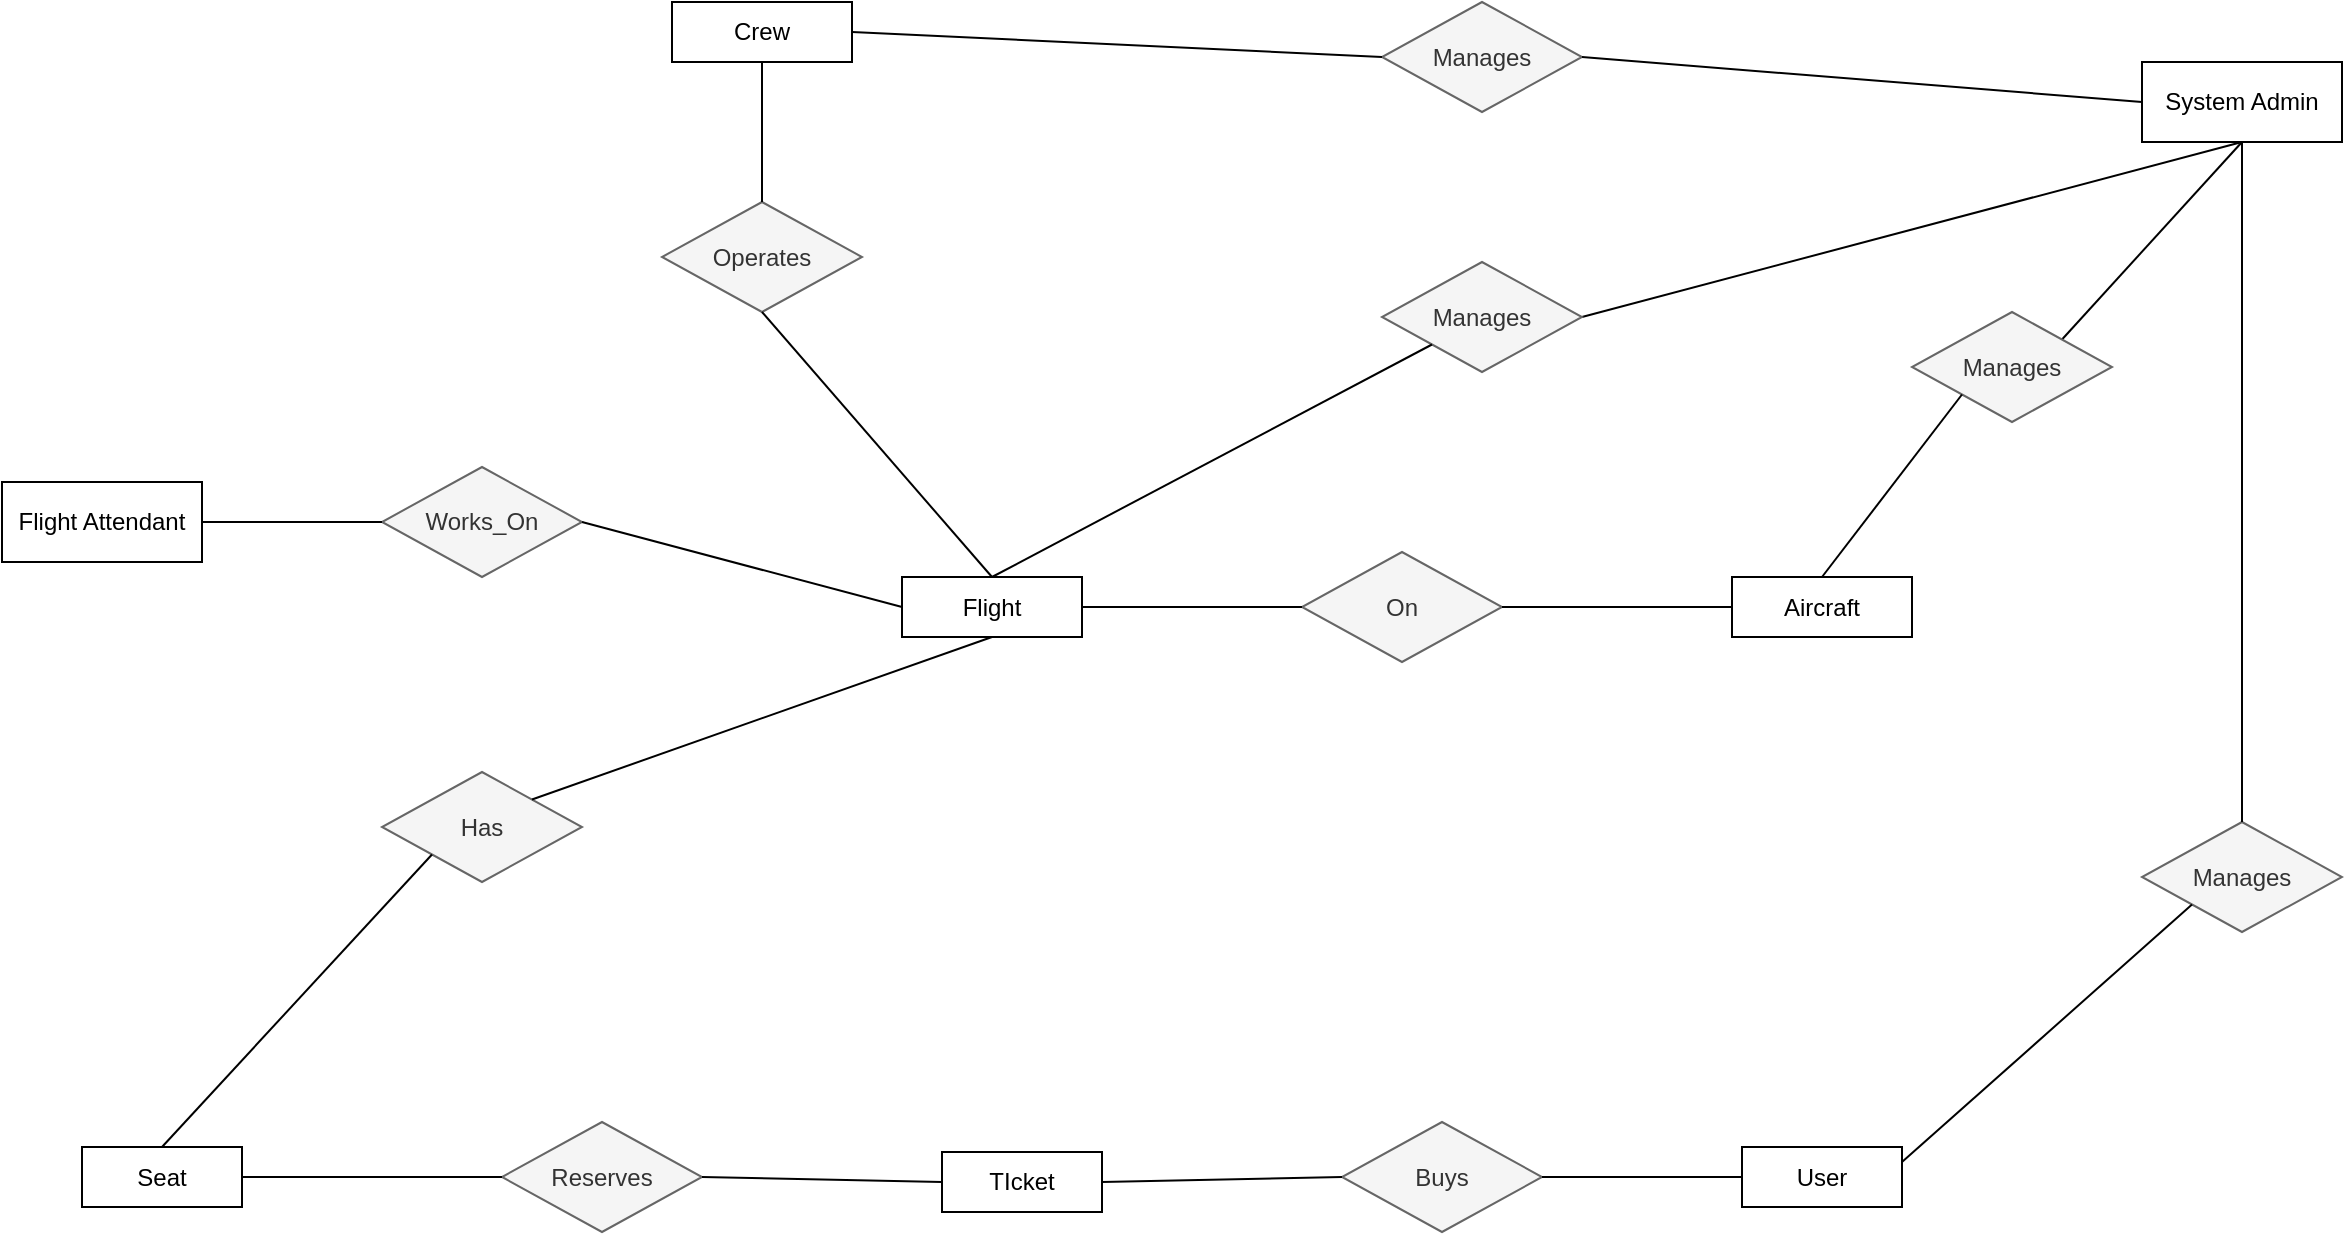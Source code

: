 <mxfile version="22.1.2" type="device">
  <diagram name="Page-1" id="wG-I_J7Hg1ZwuKvTdU-a">
    <mxGraphModel dx="1406" dy="927" grid="1" gridSize="10" guides="1" tooltips="1" connect="1" arrows="1" fold="1" page="1" pageScale="1" pageWidth="1100" pageHeight="850" math="0" shadow="0">
      <root>
        <mxCell id="0" />
        <mxCell id="1" parent="0" />
        <mxCell id="9zQdDdOwwxImIPviSrbJ-1" value="Flight" style="rounded=0;whiteSpace=wrap;html=1;" vertex="1" parent="1">
          <mxGeometry x="460" y="327.5" width="90" height="30" as="geometry" />
        </mxCell>
        <mxCell id="9zQdDdOwwxImIPviSrbJ-2" value="Aircraft" style="rounded=0;whiteSpace=wrap;html=1;" vertex="1" parent="1">
          <mxGeometry x="875" y="327.5" width="90" height="30" as="geometry" />
        </mxCell>
        <mxCell id="9zQdDdOwwxImIPviSrbJ-3" value="Seat" style="rounded=0;whiteSpace=wrap;html=1;" vertex="1" parent="1">
          <mxGeometry x="50" y="612.5" width="80" height="30" as="geometry" />
        </mxCell>
        <mxCell id="9zQdDdOwwxImIPviSrbJ-4" value="TIcket" style="rounded=0;whiteSpace=wrap;html=1;" vertex="1" parent="1">
          <mxGeometry x="480" y="615" width="80" height="30" as="geometry" />
        </mxCell>
        <mxCell id="9zQdDdOwwxImIPviSrbJ-5" value="User" style="rounded=0;whiteSpace=wrap;html=1;" vertex="1" parent="1">
          <mxGeometry x="880" y="612.5" width="80" height="30" as="geometry" />
        </mxCell>
        <mxCell id="9zQdDdOwwxImIPviSrbJ-6" value="System Admin" style="rounded=0;whiteSpace=wrap;html=1;" vertex="1" parent="1">
          <mxGeometry x="1080" y="70" width="100" height="40" as="geometry" />
        </mxCell>
        <mxCell id="9zQdDdOwwxImIPviSrbJ-7" value="Crew" style="rounded=0;whiteSpace=wrap;html=1;" vertex="1" parent="1">
          <mxGeometry x="345" y="40" width="90" height="30" as="geometry" />
        </mxCell>
        <mxCell id="9zQdDdOwwxImIPviSrbJ-8" value="Flight Attendant" style="rounded=0;whiteSpace=wrap;html=1;" vertex="1" parent="1">
          <mxGeometry x="10" y="280" width="100" height="40" as="geometry" />
        </mxCell>
        <mxCell id="9zQdDdOwwxImIPviSrbJ-9" value="Has" style="rhombus;whiteSpace=wrap;html=1;fillColor=#f5f5f5;fontColor=#333333;strokeColor=#666666;" vertex="1" parent="1">
          <mxGeometry x="200" y="425" width="100" height="55" as="geometry" />
        </mxCell>
        <mxCell id="9zQdDdOwwxImIPviSrbJ-10" value="Reserves" style="rhombus;whiteSpace=wrap;html=1;fillColor=#f5f5f5;fontColor=#333333;strokeColor=#666666;" vertex="1" parent="1">
          <mxGeometry x="260" y="600" width="100" height="55" as="geometry" />
        </mxCell>
        <mxCell id="9zQdDdOwwxImIPviSrbJ-11" value="Buys" style="rhombus;whiteSpace=wrap;html=1;fillColor=#f5f5f5;fontColor=#333333;strokeColor=#666666;" vertex="1" parent="1">
          <mxGeometry x="680" y="600" width="100" height="55" as="geometry" />
        </mxCell>
        <mxCell id="9zQdDdOwwxImIPviSrbJ-12" value="On" style="rhombus;whiteSpace=wrap;html=1;fillColor=#f5f5f5;fontColor=#333333;strokeColor=#666666;" vertex="1" parent="1">
          <mxGeometry x="660" y="315" width="100" height="55" as="geometry" />
        </mxCell>
        <mxCell id="9zQdDdOwwxImIPviSrbJ-13" value="Works_On" style="rhombus;whiteSpace=wrap;html=1;fillColor=#f5f5f5;fontColor=#333333;strokeColor=#666666;" vertex="1" parent="1">
          <mxGeometry x="200" y="272.5" width="100" height="55" as="geometry" />
        </mxCell>
        <mxCell id="9zQdDdOwwxImIPviSrbJ-14" value="Operates" style="rhombus;whiteSpace=wrap;html=1;fillColor=#f5f5f5;fontColor=#333333;strokeColor=#666666;" vertex="1" parent="1">
          <mxGeometry x="340" y="140" width="100" height="55" as="geometry" />
        </mxCell>
        <mxCell id="9zQdDdOwwxImIPviSrbJ-15" value="" style="endArrow=none;html=1;rounded=0;entryX=0.5;entryY=1;entryDx=0;entryDy=0;exitX=1;exitY=0.5;exitDx=0;exitDy=0;" edge="1" parent="1" source="9zQdDdOwwxImIPviSrbJ-16" target="9zQdDdOwwxImIPviSrbJ-6">
          <mxGeometry width="50" height="50" relative="1" as="geometry">
            <mxPoint x="930" y="140" as="sourcePoint" />
            <mxPoint x="600" y="490" as="targetPoint" />
          </mxGeometry>
        </mxCell>
        <mxCell id="9zQdDdOwwxImIPviSrbJ-16" value="Manages" style="rhombus;whiteSpace=wrap;html=1;fillColor=#f5f5f5;fontColor=#333333;strokeColor=#666666;" vertex="1" parent="1">
          <mxGeometry x="700" y="170" width="100" height="55" as="geometry" />
        </mxCell>
        <mxCell id="9zQdDdOwwxImIPviSrbJ-17" value="" style="endArrow=none;html=1;rounded=0;entryX=0.5;entryY=0;entryDx=0;entryDy=0;exitX=0;exitY=1;exitDx=0;exitDy=0;" edge="1" parent="1" source="9zQdDdOwwxImIPviSrbJ-16" target="9zQdDdOwwxImIPviSrbJ-1">
          <mxGeometry width="50" height="50" relative="1" as="geometry">
            <mxPoint x="755" y="154" as="sourcePoint" />
            <mxPoint x="1140" y="120" as="targetPoint" />
          </mxGeometry>
        </mxCell>
        <mxCell id="9zQdDdOwwxImIPviSrbJ-18" value="" style="endArrow=none;html=1;rounded=0;entryX=0;entryY=0.5;entryDx=0;entryDy=0;exitX=1;exitY=0.5;exitDx=0;exitDy=0;" edge="1" parent="1" source="9zQdDdOwwxImIPviSrbJ-1" target="9zQdDdOwwxImIPviSrbJ-12">
          <mxGeometry width="50" height="50" relative="1" as="geometry">
            <mxPoint x="765" y="164" as="sourcePoint" />
            <mxPoint x="1150" y="130" as="targetPoint" />
          </mxGeometry>
        </mxCell>
        <mxCell id="9zQdDdOwwxImIPviSrbJ-19" value="" style="endArrow=none;html=1;rounded=0;entryX=0;entryY=0.5;entryDx=0;entryDy=0;exitX=1;exitY=0.5;exitDx=0;exitDy=0;" edge="1" parent="1" source="9zQdDdOwwxImIPviSrbJ-12" target="9zQdDdOwwxImIPviSrbJ-2">
          <mxGeometry width="50" height="50" relative="1" as="geometry">
            <mxPoint x="720" y="280" as="sourcePoint" />
            <mxPoint x="840" y="280" as="targetPoint" />
          </mxGeometry>
        </mxCell>
        <mxCell id="9zQdDdOwwxImIPviSrbJ-20" value="" style="endArrow=none;html=1;rounded=0;exitX=0.5;exitY=1;exitDx=0;exitDy=0;entryX=1;entryY=0;entryDx=0;entryDy=0;" edge="1" parent="1" source="9zQdDdOwwxImIPviSrbJ-6" target="9zQdDdOwwxImIPviSrbJ-21">
          <mxGeometry width="50" height="50" relative="1" as="geometry">
            <mxPoint x="520" y="320" as="sourcePoint" />
            <mxPoint x="1020" y="190" as="targetPoint" />
          </mxGeometry>
        </mxCell>
        <mxCell id="9zQdDdOwwxImIPviSrbJ-21" value="Manages" style="rhombus;whiteSpace=wrap;html=1;fillColor=#f5f5f5;fontColor=#333333;strokeColor=#666666;" vertex="1" parent="1">
          <mxGeometry x="965" y="195" width="100" height="55" as="geometry" />
        </mxCell>
        <mxCell id="9zQdDdOwwxImIPviSrbJ-22" value="" style="endArrow=none;html=1;rounded=0;entryX=0.5;entryY=0;entryDx=0;entryDy=0;exitX=0;exitY=1;exitDx=0;exitDy=0;" edge="1" parent="1" source="9zQdDdOwwxImIPviSrbJ-21" target="9zQdDdOwwxImIPviSrbJ-2">
          <mxGeometry width="50" height="50" relative="1" as="geometry">
            <mxPoint x="930" y="240" as="sourcePoint" />
            <mxPoint x="1035" y="199" as="targetPoint" />
          </mxGeometry>
        </mxCell>
        <mxCell id="9zQdDdOwwxImIPviSrbJ-23" value="Manages" style="rhombus;whiteSpace=wrap;html=1;fillColor=#f5f5f5;fontColor=#333333;strokeColor=#666666;" vertex="1" parent="1">
          <mxGeometry x="1080" y="450" width="100" height="55" as="geometry" />
        </mxCell>
        <mxCell id="9zQdDdOwwxImIPviSrbJ-24" value="" style="endArrow=none;html=1;rounded=0;entryX=0.5;entryY=0;entryDx=0;entryDy=0;exitX=0.5;exitY=1;exitDx=0;exitDy=0;" edge="1" parent="1" source="9zQdDdOwwxImIPviSrbJ-6" target="9zQdDdOwwxImIPviSrbJ-23">
          <mxGeometry width="50" height="50" relative="1" as="geometry">
            <mxPoint x="1150" y="140" as="sourcePoint" />
            <mxPoint x="1035" y="199" as="targetPoint" />
          </mxGeometry>
        </mxCell>
        <mxCell id="9zQdDdOwwxImIPviSrbJ-25" value="" style="endArrow=none;html=1;rounded=0;entryX=1;entryY=0.25;entryDx=0;entryDy=0;exitX=0;exitY=1;exitDx=0;exitDy=0;" edge="1" parent="1" source="9zQdDdOwwxImIPviSrbJ-23" target="9zQdDdOwwxImIPviSrbJ-5">
          <mxGeometry width="50" height="50" relative="1" as="geometry">
            <mxPoint x="1140" y="120" as="sourcePoint" />
            <mxPoint x="1110" y="460" as="targetPoint" />
          </mxGeometry>
        </mxCell>
        <mxCell id="9zQdDdOwwxImIPviSrbJ-27" value="" style="endArrow=none;html=1;rounded=0;entryX=0;entryY=0.5;entryDx=0;entryDy=0;exitX=1;exitY=0.5;exitDx=0;exitDy=0;" edge="1" parent="1" source="9zQdDdOwwxImIPviSrbJ-11" target="9zQdDdOwwxImIPviSrbJ-5">
          <mxGeometry width="50" height="50" relative="1" as="geometry">
            <mxPoint x="730" y="310" as="sourcePoint" />
            <mxPoint x="850" y="310" as="targetPoint" />
          </mxGeometry>
        </mxCell>
        <mxCell id="9zQdDdOwwxImIPviSrbJ-28" value="" style="endArrow=none;html=1;rounded=0;entryX=0;entryY=0.5;entryDx=0;entryDy=0;exitX=1;exitY=0.5;exitDx=0;exitDy=0;" edge="1" parent="1" source="9zQdDdOwwxImIPviSrbJ-4" target="9zQdDdOwwxImIPviSrbJ-11">
          <mxGeometry width="50" height="50" relative="1" as="geometry">
            <mxPoint x="790" y="638" as="sourcePoint" />
            <mxPoint x="890" y="638" as="targetPoint" />
          </mxGeometry>
        </mxCell>
        <mxCell id="9zQdDdOwwxImIPviSrbJ-29" value="" style="endArrow=none;html=1;rounded=0;entryX=0;entryY=0.5;entryDx=0;entryDy=0;exitX=1;exitY=0.5;exitDx=0;exitDy=0;" edge="1" parent="1" source="9zQdDdOwwxImIPviSrbJ-10" target="9zQdDdOwwxImIPviSrbJ-4">
          <mxGeometry width="50" height="50" relative="1" as="geometry">
            <mxPoint x="800" y="648" as="sourcePoint" />
            <mxPoint x="900" y="648" as="targetPoint" />
          </mxGeometry>
        </mxCell>
        <mxCell id="9zQdDdOwwxImIPviSrbJ-30" value="" style="endArrow=none;html=1;rounded=0;entryX=0;entryY=0.5;entryDx=0;entryDy=0;exitX=1;exitY=0.5;exitDx=0;exitDy=0;" edge="1" parent="1" source="9zQdDdOwwxImIPviSrbJ-3" target="9zQdDdOwwxImIPviSrbJ-10">
          <mxGeometry width="50" height="50" relative="1" as="geometry">
            <mxPoint x="810" y="658" as="sourcePoint" />
            <mxPoint x="910" y="658" as="targetPoint" />
          </mxGeometry>
        </mxCell>
        <mxCell id="9zQdDdOwwxImIPviSrbJ-31" value="" style="endArrow=none;html=1;rounded=0;entryX=0;entryY=1;entryDx=0;entryDy=0;exitX=0.5;exitY=0;exitDx=0;exitDy=0;" edge="1" parent="1" source="9zQdDdOwwxImIPviSrbJ-3" target="9zQdDdOwwxImIPviSrbJ-9">
          <mxGeometry width="50" height="50" relative="1" as="geometry">
            <mxPoint x="820" y="668" as="sourcePoint" />
            <mxPoint x="920" y="668" as="targetPoint" />
          </mxGeometry>
        </mxCell>
        <mxCell id="9zQdDdOwwxImIPviSrbJ-32" value="" style="endArrow=none;html=1;rounded=0;entryX=0.5;entryY=1;entryDx=0;entryDy=0;exitX=1;exitY=0;exitDx=0;exitDy=0;" edge="1" parent="1" source="9zQdDdOwwxImIPviSrbJ-9" target="9zQdDdOwwxImIPviSrbJ-1">
          <mxGeometry width="50" height="50" relative="1" as="geometry">
            <mxPoint x="830" y="678" as="sourcePoint" />
            <mxPoint x="930" y="678" as="targetPoint" />
          </mxGeometry>
        </mxCell>
        <mxCell id="9zQdDdOwwxImIPviSrbJ-33" value="" style="endArrow=none;html=1;rounded=0;exitX=1;exitY=0.5;exitDx=0;exitDy=0;entryX=0;entryY=0.5;entryDx=0;entryDy=0;" edge="1" parent="1" source="9zQdDdOwwxImIPviSrbJ-13" target="9zQdDdOwwxImIPviSrbJ-1">
          <mxGeometry width="50" height="50" relative="1" as="geometry">
            <mxPoint x="285" y="449" as="sourcePoint" />
            <mxPoint x="380" y="270" as="targetPoint" />
          </mxGeometry>
        </mxCell>
        <mxCell id="9zQdDdOwwxImIPviSrbJ-34" value="" style="endArrow=none;html=1;rounded=0;exitX=0;exitY=0.5;exitDx=0;exitDy=0;entryX=1;entryY=0.5;entryDx=0;entryDy=0;" edge="1" parent="1" source="9zQdDdOwwxImIPviSrbJ-13" target="9zQdDdOwwxImIPviSrbJ-8">
          <mxGeometry width="50" height="50" relative="1" as="geometry">
            <mxPoint x="310" y="310" as="sourcePoint" />
            <mxPoint x="420" y="310" as="targetPoint" />
          </mxGeometry>
        </mxCell>
        <mxCell id="9zQdDdOwwxImIPviSrbJ-35" value="" style="endArrow=none;html=1;rounded=0;exitX=0.5;exitY=1;exitDx=0;exitDy=0;entryX=0.5;entryY=0;entryDx=0;entryDy=0;" edge="1" parent="1" source="9zQdDdOwwxImIPviSrbJ-7" target="9zQdDdOwwxImIPviSrbJ-14">
          <mxGeometry width="50" height="50" relative="1" as="geometry">
            <mxPoint x="310" y="310" as="sourcePoint" />
            <mxPoint x="420" y="310" as="targetPoint" />
          </mxGeometry>
        </mxCell>
        <mxCell id="9zQdDdOwwxImIPviSrbJ-36" value="" style="endArrow=none;html=1;rounded=0;exitX=0.5;exitY=1;exitDx=0;exitDy=0;entryX=0.5;entryY=0;entryDx=0;entryDy=0;" edge="1" parent="1" source="9zQdDdOwwxImIPviSrbJ-14" target="9zQdDdOwwxImIPviSrbJ-1">
          <mxGeometry width="50" height="50" relative="1" as="geometry">
            <mxPoint x="320" y="320" as="sourcePoint" />
            <mxPoint x="430" y="320" as="targetPoint" />
          </mxGeometry>
        </mxCell>
        <mxCell id="9zQdDdOwwxImIPviSrbJ-37" value="Manages" style="rhombus;whiteSpace=wrap;html=1;fillColor=#f5f5f5;fontColor=#333333;strokeColor=#666666;" vertex="1" parent="1">
          <mxGeometry x="700" y="40" width="100" height="55" as="geometry" />
        </mxCell>
        <mxCell id="9zQdDdOwwxImIPviSrbJ-38" value="" style="endArrow=none;html=1;rounded=0;entryX=0;entryY=0.5;entryDx=0;entryDy=0;exitX=1;exitY=0.5;exitDx=0;exitDy=0;" edge="1" parent="1" source="9zQdDdOwwxImIPviSrbJ-37" target="9zQdDdOwwxImIPviSrbJ-6">
          <mxGeometry width="50" height="50" relative="1" as="geometry">
            <mxPoint x="830" y="198" as="sourcePoint" />
            <mxPoint x="1140" y="120" as="targetPoint" />
          </mxGeometry>
        </mxCell>
        <mxCell id="9zQdDdOwwxImIPviSrbJ-39" value="" style="endArrow=none;html=1;rounded=0;entryX=1;entryY=0.5;entryDx=0;entryDy=0;exitX=0;exitY=0.5;exitDx=0;exitDy=0;" edge="1" parent="1" source="9zQdDdOwwxImIPviSrbJ-37" target="9zQdDdOwwxImIPviSrbJ-7">
          <mxGeometry width="50" height="50" relative="1" as="geometry">
            <mxPoint x="790" y="93" as="sourcePoint" />
            <mxPoint x="1090" y="100" as="targetPoint" />
          </mxGeometry>
        </mxCell>
      </root>
    </mxGraphModel>
  </diagram>
</mxfile>
